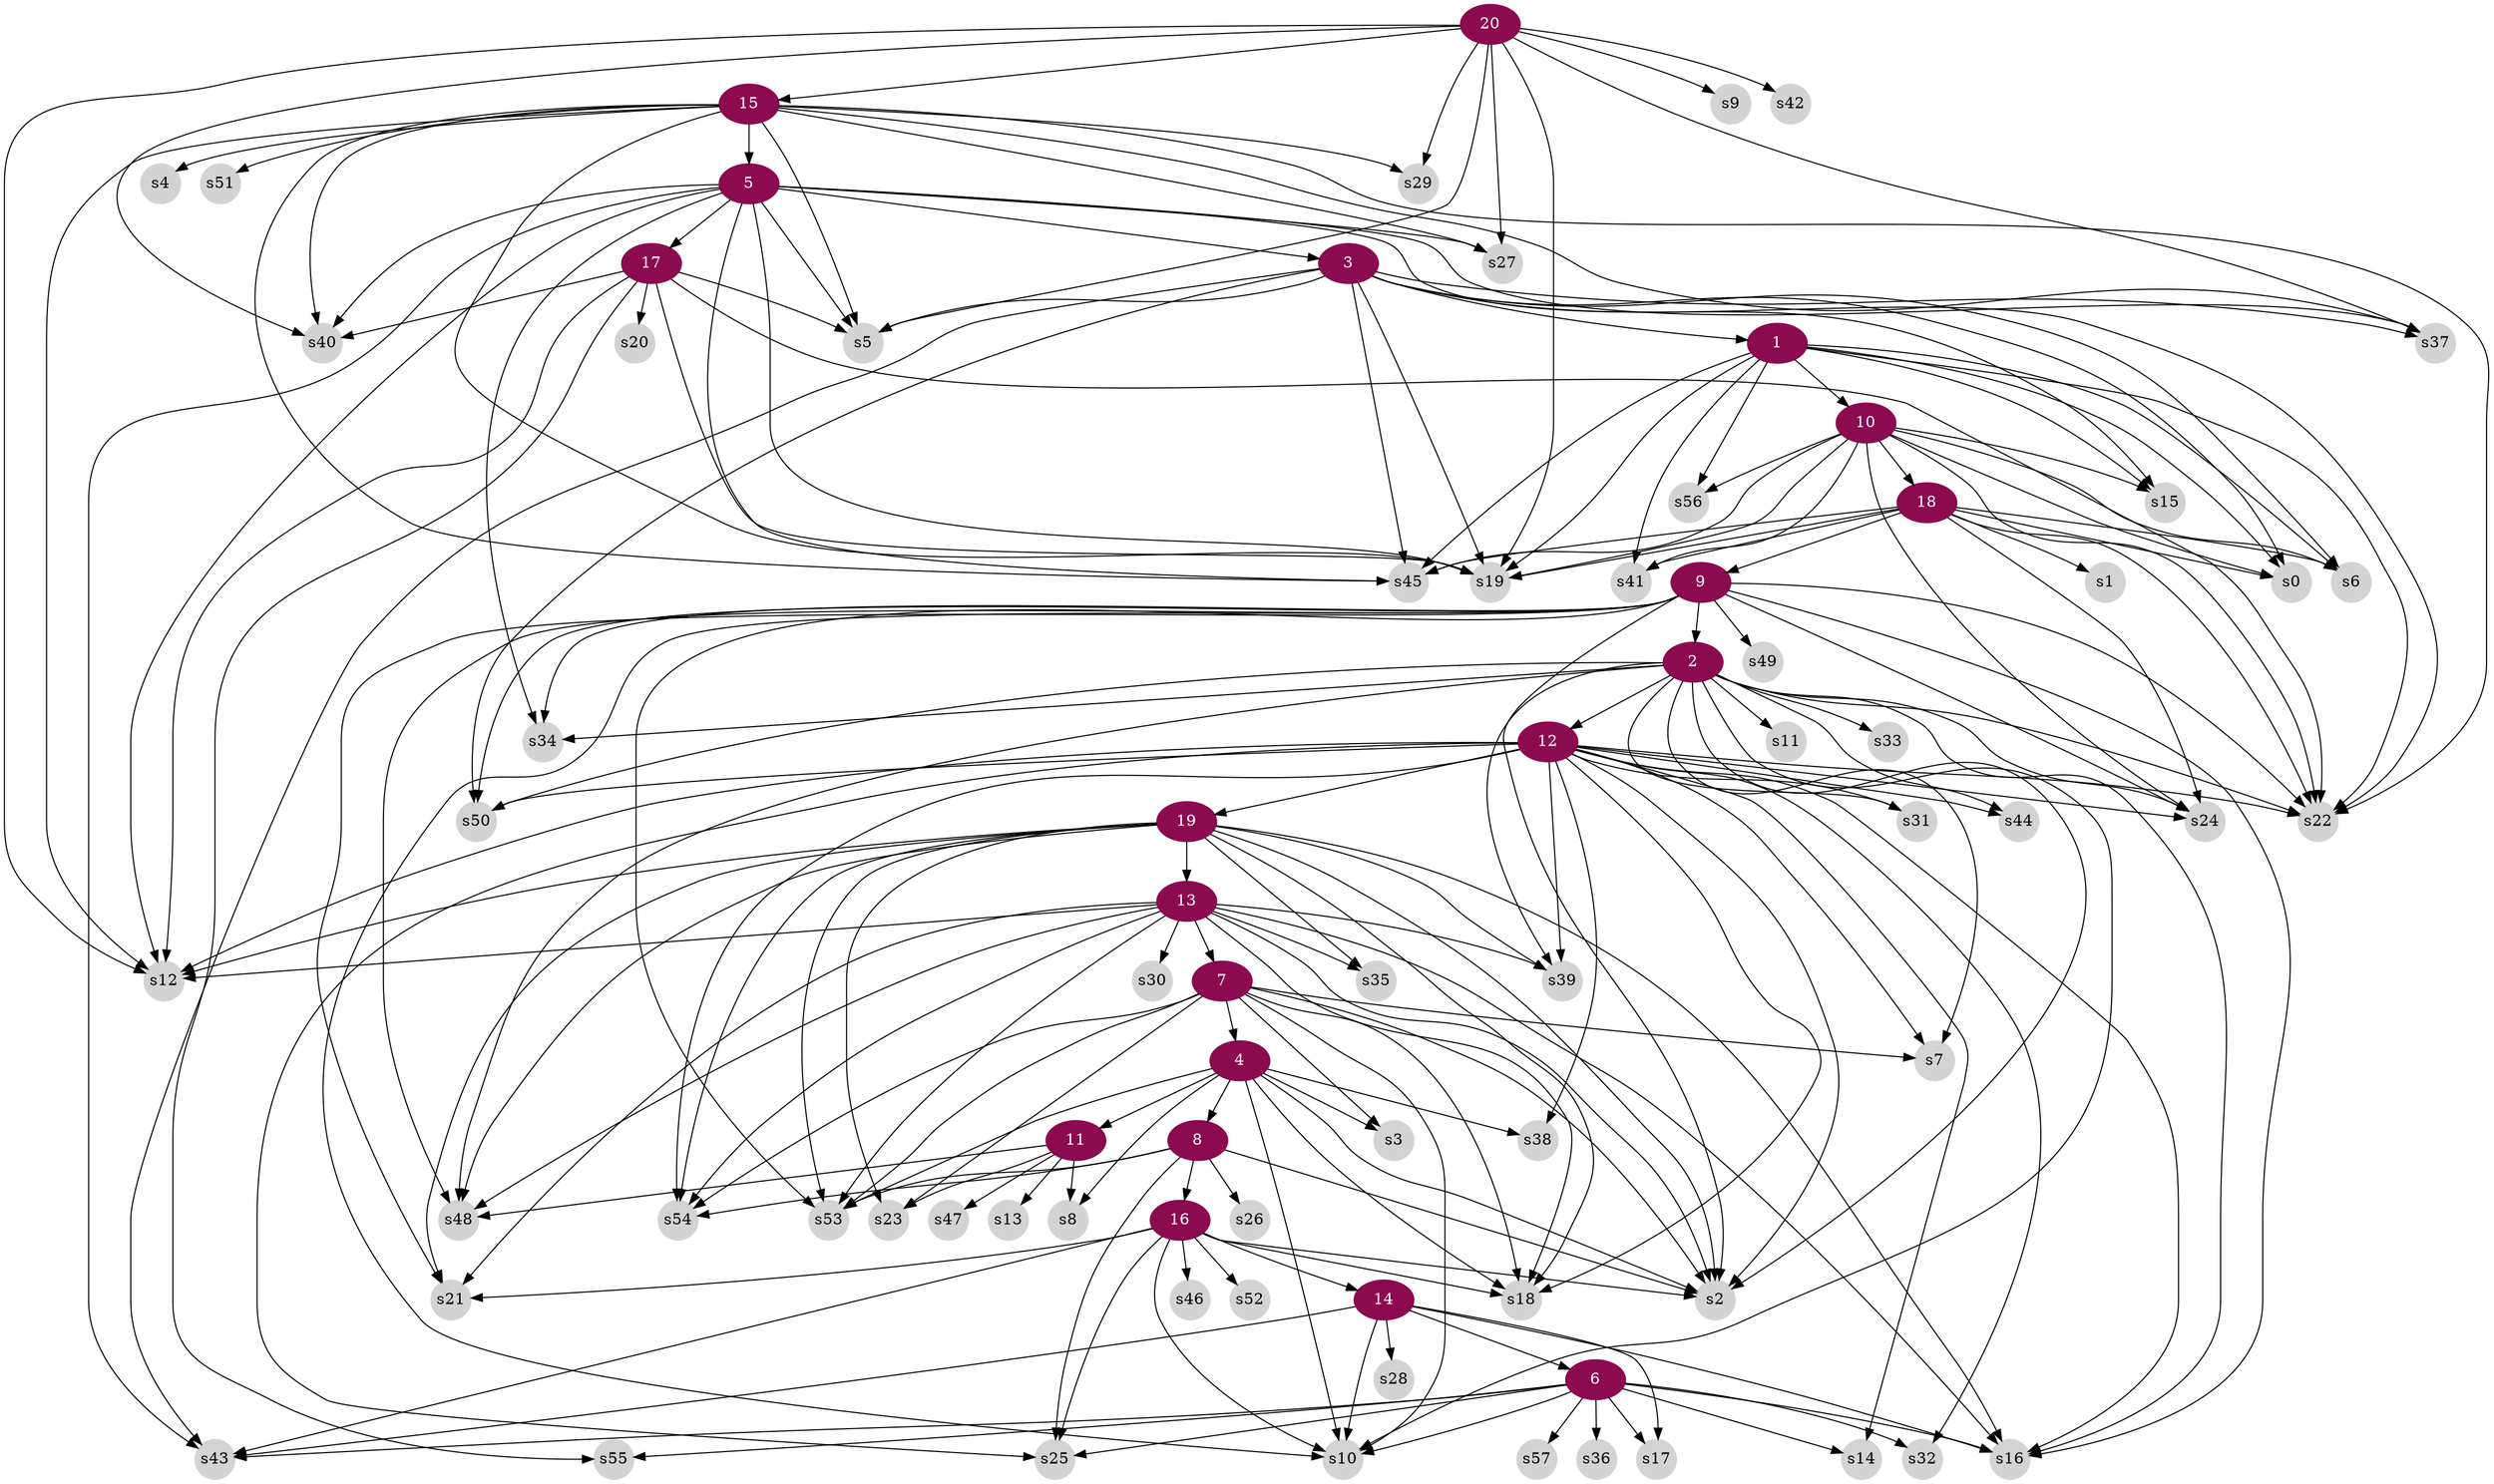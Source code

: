 digraph g{
node [color=deeppink4, style=filled, fontcolor=white];	
3 -> 1;
9 -> 2;
5 -> 3;
7 -> 4;
15 -> 5;
14 -> 6;
13 -> 7;
4 -> 8;
18 -> 9;
1 -> 10;
4 -> 11;
2 -> 12;
19 -> 13;
16 -> 14;
20 -> 15;
8 -> 16;
5 -> 17;
10 -> 18;
12 -> 19;
node [color=lightgrey, style=filled, fontcolor=black, shape=circle, fixedsize=true];  
1 -> s0;
1 -> s6;
1 -> s15;
1 -> s19;
1 -> s22;
1 -> s41;
1 -> s45;
1 -> s56;
2 -> s2;
2 -> s7;
2 -> s10;
2 -> s11;
2 -> s16;
2 -> s22;
2 -> s24;
2 -> s31;
2 -> s33;
2 -> s34;
2 -> s39;
2 -> s44;
2 -> s48;
2 -> s50;
3 -> s0;
3 -> s5;
3 -> s6;
3 -> s15;
3 -> s19;
3 -> s37;
3 -> s43;
3 -> s45;
3 -> s50;
4 -> s2;
4 -> s3;
4 -> s8;
4 -> s10;
4 -> s18;
4 -> s38;
4 -> s53;
5 -> s5;
5 -> s12;
5 -> s19;
5 -> s22;
5 -> s27;
5 -> s34;
5 -> s37;
5 -> s40;
5 -> s43;
5 -> s45;
6 -> s10;
6 -> s14;
6 -> s16;
6 -> s17;
6 -> s25;
6 -> s32;
6 -> s36;
6 -> s43;
6 -> s55;
6 -> s57;
7 -> s2;
7 -> s3;
7 -> s7;
7 -> s10;
7 -> s18;
7 -> s23;
7 -> s53;
7 -> s54;
8 -> s2;
8 -> s25;
8 -> s26;
8 -> s53;
8 -> s54;
9 -> s2;
9 -> s10;
9 -> s16;
9 -> s21;
9 -> s22;
9 -> s24;
9 -> s34;
9 -> s48;
9 -> s49;
9 -> s50;
9 -> s53;
10 -> s0;
10 -> s6;
10 -> s15;
10 -> s19;
10 -> s22;
10 -> s24;
10 -> s41;
10 -> s45;
10 -> s56;
11 -> s8;
11 -> s13;
11 -> s23;
11 -> s47;
11 -> s48;
12 -> s2;
12 -> s7;
12 -> s12;
12 -> s14;
12 -> s16;
12 -> s18;
12 -> s22;
12 -> s24;
12 -> s25;
12 -> s31;
12 -> s32;
12 -> s38;
12 -> s39;
12 -> s44;
12 -> s50;
12 -> s54;
13 -> s2;
13 -> s12;
13 -> s16;
13 -> s18;
13 -> s21;
13 -> s30;
13 -> s35;
13 -> s39;
13 -> s48;
13 -> s53;
13 -> s54;
14 -> s10;
14 -> s16;
14 -> s17;
14 -> s28;
14 -> s43;
15 -> s4;
15 -> s5;
15 -> s12;
15 -> s19;
15 -> s22;
15 -> s27;
15 -> s29;
15 -> s37;
15 -> s40;
15 -> s45;
15 -> s51;
16 -> s2;
16 -> s10;
16 -> s18;
16 -> s21;
16 -> s25;
16 -> s43;
16 -> s46;
16 -> s52;
17 -> s5;
17 -> s12;
17 -> s19;
17 -> s20;
17 -> s22;
17 -> s40;
17 -> s55;
18 -> s0;
18 -> s1;
18 -> s6;
18 -> s19;
18 -> s22;
18 -> s24;
18 -> s41;
18 -> s45;
19 -> s2;
19 -> s12;
19 -> s16;
19 -> s18;
19 -> s21;
19 -> s23;
19 -> s35;
19 -> s39;
19 -> s48;
19 -> s53;
19 -> s54;
20 -> s5;
20 -> s9;
20 -> s12;
20 -> s19;
20 -> s27;
20 -> s29;
20 -> s37;
20 -> s40;
20 -> s42;
}
